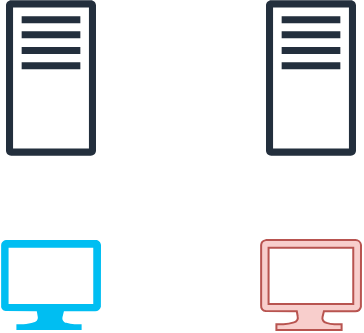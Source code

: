 <mxfile version="26.0.5">
  <diagram name="Page-1" id="SRlVSBKxqRxz9lfJsFDi">
    <mxGraphModel dx="683" dy="414" grid="1" gridSize="10" guides="1" tooltips="1" connect="1" arrows="1" fold="1" page="1" pageScale="1" pageWidth="850" pageHeight="1100" math="0" shadow="0">
      <root>
        <mxCell id="0" />
        <mxCell id="1" parent="0" />
        <mxCell id="DQE5oWsWG1fClwubNJQH-2" value="" style="sketch=0;outlineConnect=0;fontColor=#232F3E;gradientColor=none;fillColor=#232F3D;strokeColor=none;dashed=0;verticalLabelPosition=bottom;verticalAlign=top;align=center;html=1;fontSize=12;fontStyle=0;aspect=fixed;pointerEvents=1;shape=mxgraph.aws4.traditional_server;" vertex="1" parent="1">
          <mxGeometry x="250" y="80" width="45" height="78" as="geometry" />
        </mxCell>
        <mxCell id="DQE5oWsWG1fClwubNJQH-3" value="" style="verticalLabelPosition=bottom;html=1;verticalAlign=top;align=center;strokeColor=#b85450;fillColor=#f8cecc;shape=mxgraph.azure.computer;pointerEvents=1;" vertex="1" parent="1">
          <mxGeometry x="377.5" y="200" width="50" height="45" as="geometry" />
        </mxCell>
        <mxCell id="DQE5oWsWG1fClwubNJQH-4" value="" style="verticalLabelPosition=bottom;html=1;verticalAlign=top;align=center;strokeColor=none;fillColor=#00BEF2;shape=mxgraph.azure.computer;pointerEvents=1;" vertex="1" parent="1">
          <mxGeometry x="247.5" y="200" width="50" height="45" as="geometry" />
        </mxCell>
        <mxCell id="DQE5oWsWG1fClwubNJQH-6" value="" style="sketch=0;outlineConnect=0;fontColor=#232F3E;gradientColor=none;fillColor=#232F3D;strokeColor=none;dashed=0;verticalLabelPosition=bottom;verticalAlign=top;align=center;html=1;fontSize=12;fontStyle=0;aspect=fixed;pointerEvents=1;shape=mxgraph.aws4.traditional_server;" vertex="1" parent="1">
          <mxGeometry x="380" y="80" width="45" height="78" as="geometry" />
        </mxCell>
      </root>
    </mxGraphModel>
  </diagram>
</mxfile>

